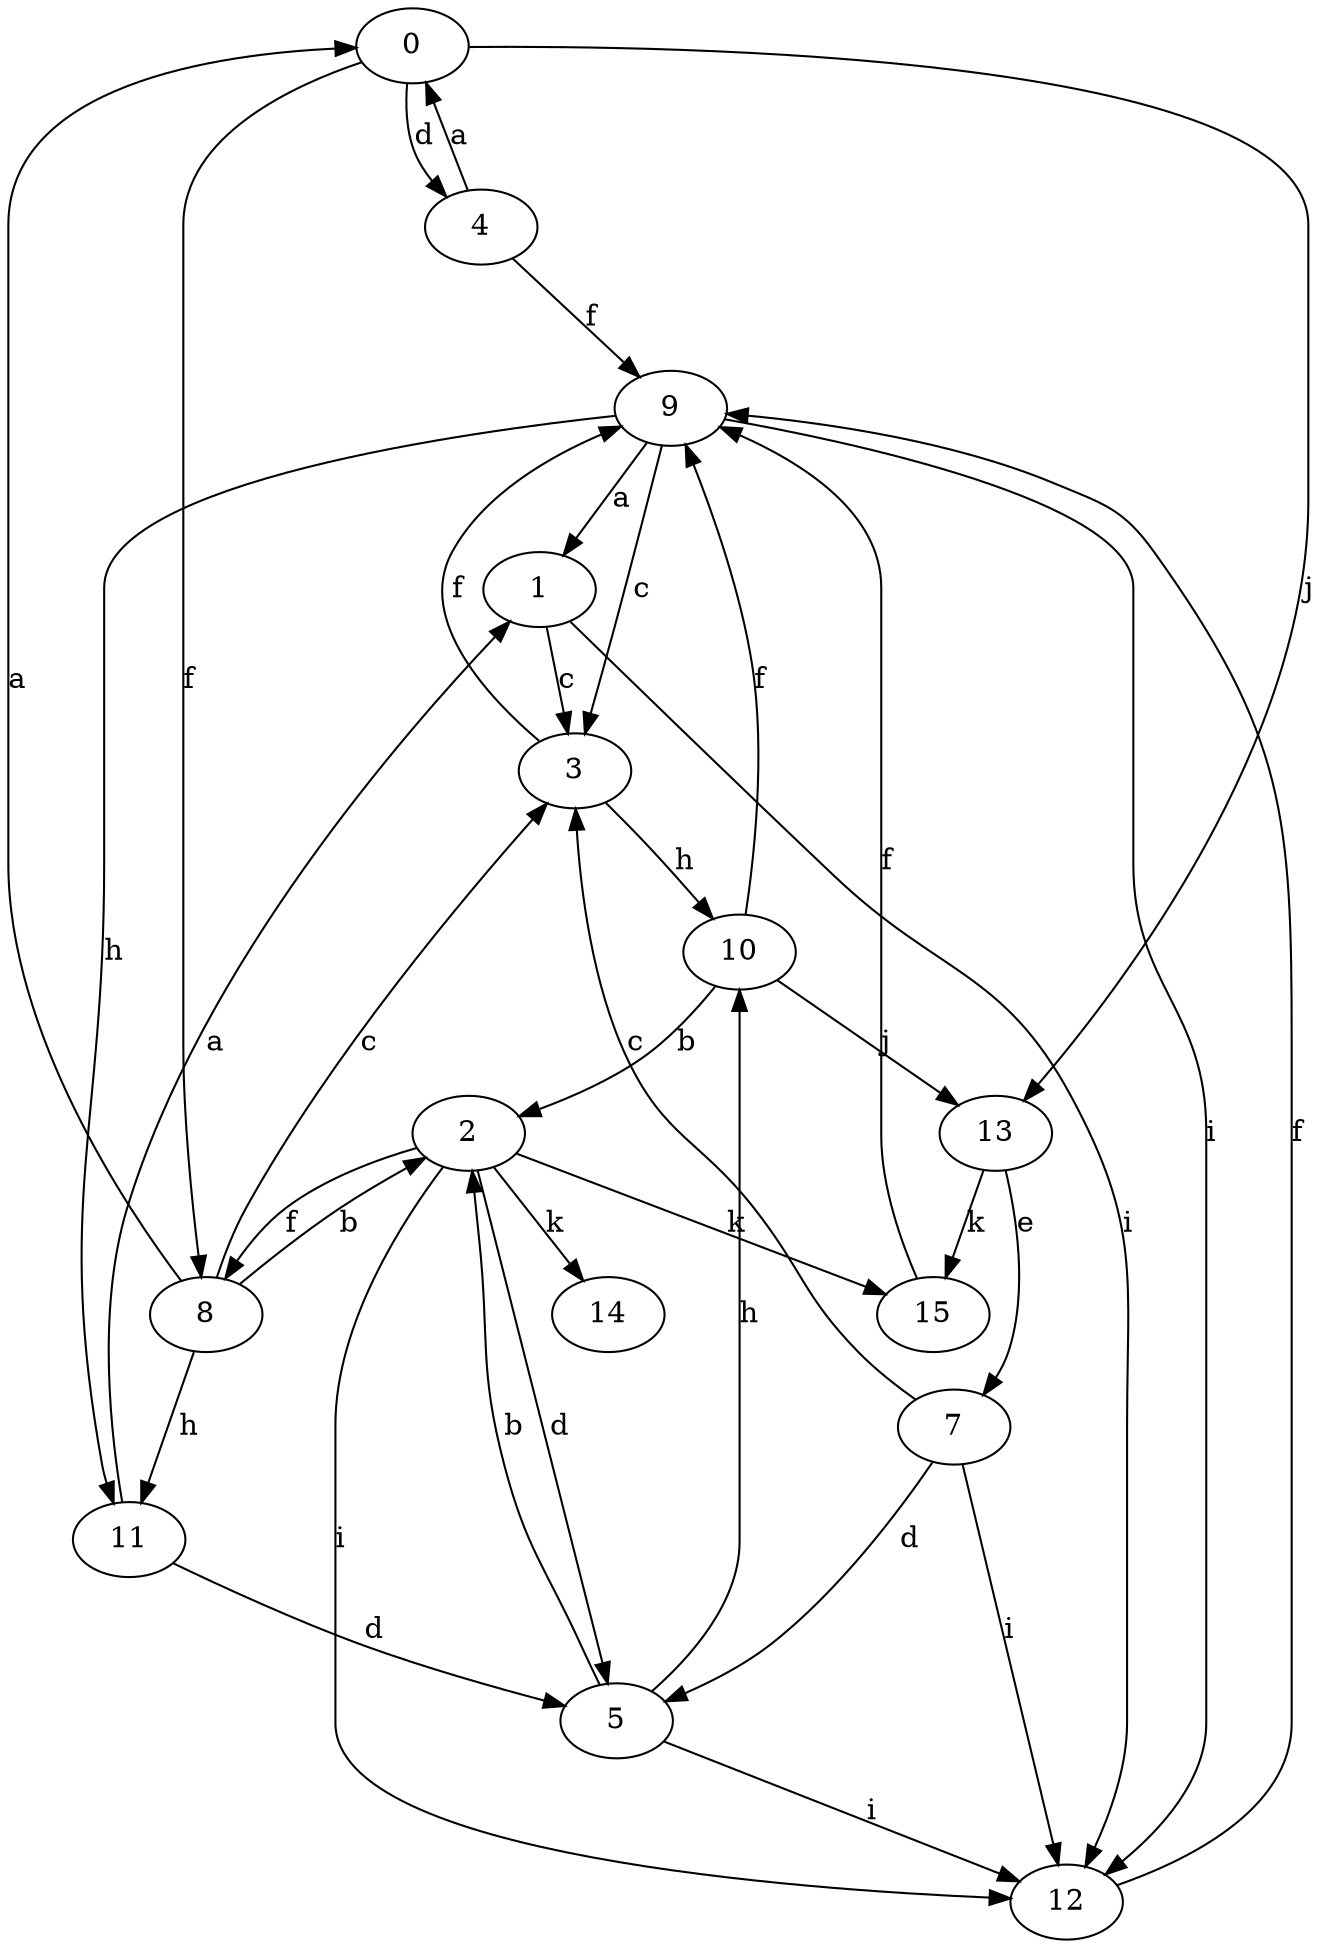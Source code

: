 strict digraph  {
0;
1;
2;
3;
4;
5;
7;
8;
9;
10;
11;
12;
13;
14;
15;
0 -> 4  [label=d];
0 -> 8  [label=f];
0 -> 13  [label=j];
1 -> 3  [label=c];
1 -> 12  [label=i];
2 -> 5  [label=d];
2 -> 8  [label=f];
2 -> 12  [label=i];
2 -> 14  [label=k];
2 -> 15  [label=k];
3 -> 9  [label=f];
3 -> 10  [label=h];
4 -> 0  [label=a];
4 -> 9  [label=f];
5 -> 2  [label=b];
5 -> 10  [label=h];
5 -> 12  [label=i];
7 -> 3  [label=c];
7 -> 5  [label=d];
7 -> 12  [label=i];
8 -> 0  [label=a];
8 -> 2  [label=b];
8 -> 3  [label=c];
8 -> 11  [label=h];
9 -> 1  [label=a];
9 -> 3  [label=c];
9 -> 11  [label=h];
9 -> 12  [label=i];
10 -> 2  [label=b];
10 -> 9  [label=f];
10 -> 13  [label=j];
11 -> 1  [label=a];
11 -> 5  [label=d];
12 -> 9  [label=f];
13 -> 7  [label=e];
13 -> 15  [label=k];
15 -> 9  [label=f];
}
